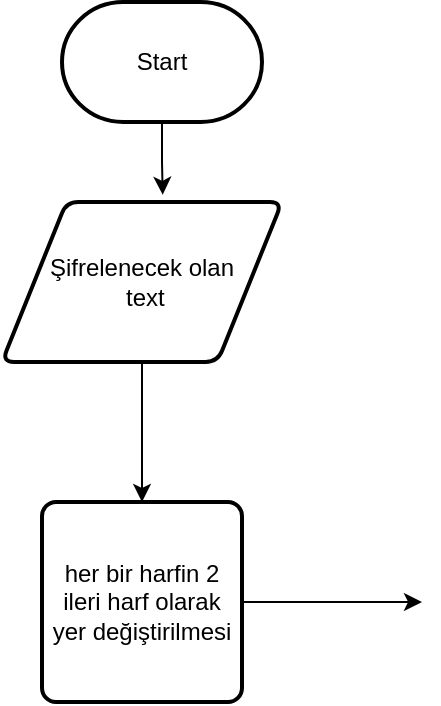 <mxfile version="20.5.1" type="device"><diagram id="acqcKRkP1Nj8NZ12grFE" name="Sayfa -1"><mxGraphModel dx="981" dy="526" grid="1" gridSize="10" guides="1" tooltips="1" connect="1" arrows="1" fold="1" page="1" pageScale="1" pageWidth="827" pageHeight="1169" math="0" shadow="0"><root><mxCell id="0"/><mxCell id="1" parent="0"/><mxCell id="NdPcV44b9OsCbuJhI3X2-7" style="edgeStyle=orthogonalEdgeStyle;rounded=0;orthogonalLoop=1;jettySize=auto;html=1;entryX=0.574;entryY=-0.045;entryDx=0;entryDy=0;entryPerimeter=0;" edge="1" parent="1" source="NdPcV44b9OsCbuJhI3X2-1" target="NdPcV44b9OsCbuJhI3X2-3"><mxGeometry relative="1" as="geometry"/></mxCell><mxCell id="NdPcV44b9OsCbuJhI3X2-1" value="Start" style="strokeWidth=2;html=1;shape=mxgraph.flowchart.terminator;whiteSpace=wrap;" vertex="1" parent="1"><mxGeometry x="370" y="30" width="100" height="60" as="geometry"/></mxCell><mxCell id="NdPcV44b9OsCbuJhI3X2-8" style="edgeStyle=orthogonalEdgeStyle;rounded=0;orthogonalLoop=1;jettySize=auto;html=1;" edge="1" parent="1" source="NdPcV44b9OsCbuJhI3X2-3"><mxGeometry relative="1" as="geometry"><mxPoint x="410" y="280" as="targetPoint"/></mxGeometry></mxCell><mxCell id="NdPcV44b9OsCbuJhI3X2-3" value="Şifrelenecek olan&lt;br&gt;&amp;nbsp;text&lt;br&gt;" style="shape=parallelogram;html=1;strokeWidth=2;perimeter=parallelogramPerimeter;whiteSpace=wrap;rounded=1;arcSize=12;size=0.23;" vertex="1" parent="1"><mxGeometry x="340" y="130" width="140" height="80" as="geometry"/></mxCell><mxCell id="NdPcV44b9OsCbuJhI3X2-13" style="edgeStyle=orthogonalEdgeStyle;rounded=0;orthogonalLoop=1;jettySize=auto;html=1;" edge="1" parent="1" source="NdPcV44b9OsCbuJhI3X2-12"><mxGeometry relative="1" as="geometry"><mxPoint x="550" y="330.0" as="targetPoint"/></mxGeometry></mxCell><mxCell id="NdPcV44b9OsCbuJhI3X2-12" value="her bir harfin 2 ileri harf olarak yer değiştirilmesi" style="rounded=1;whiteSpace=wrap;html=1;absoluteArcSize=1;arcSize=14;strokeWidth=2;" vertex="1" parent="1"><mxGeometry x="360" y="280" width="100" height="100" as="geometry"/></mxCell></root></mxGraphModel></diagram></mxfile>